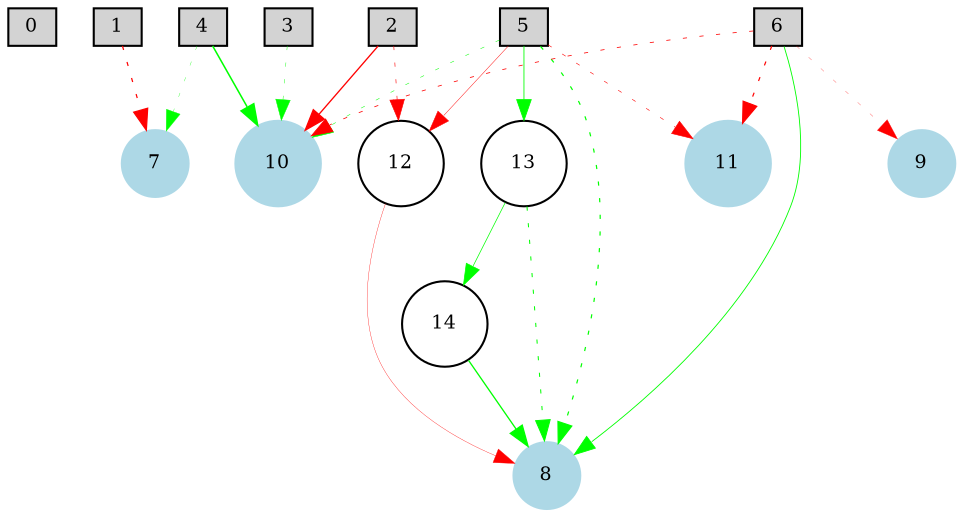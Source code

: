digraph {
	node [fontsize=9 height=0.2 shape=circle width=0.2]
		0 [shape=box style=filled]
		1 [shape=box style=filled]
		2 [shape=box style=filled]
		3 [shape=box style=filled]
		4 [shape=box style=filled]
		5 [shape=box style=filled]
		6 [shape=box style=filled]
		7 [color=lightblue style=filled]
		8 [color=lightblue style=filled]
		9 [color=lightblue style=filled]
		10 [color=lightblue style=filled]
		11 [color=lightblue style=filled]
			4 -> 10 [color=green penwidth=0.7381757341492606 style=solid]
			4 -> 7 [color=green penwidth=0.15441477749431556 style=dotted]
			5 -> 10 [color=green penwidth=0.23998401645009437 style=dotted]
			6 -> 8 [color=green penwidth=0.4200645892426129 style=solid]
			5 -> 11 [color=red penwidth=0.28083906700517436 style=dotted]
			13 -> 14 [color=green penwidth=0.339743360121484 style=solid]
			5 -> 12 [color=red penwidth=0.21586098117286445 style=solid]
			3 -> 10 [color=green penwidth=0.20730323537146977 style=dotted]
			6 -> 10 [color=red penwidth=0.3731577914479749 style=dotted]
			5 -> 13 [color=green penwidth=0.40429844313100205 style=solid]
			2 -> 10 [color=red penwidth=0.6346974465264643 style=solid]
			6 -> 11 [color=red penwidth=0.5757692341753557 style=dotted]
			2 -> 12 [color=red penwidth=0.29476418277719496 style=dotted]
			13 -> 8 [color=green penwidth=0.4880949172702401 style=dotted]
			1 -> 7 [color=red penwidth=0.5892729810927108 style=dotted]
			6 -> 9 [color=red penwidth=0.12754706178377587 style=dotted]
			14 -> 8 [color=green penwidth=0.6293120288674877 style=solid]
			5 -> 8 [color=green penwidth=0.5793209409008154 style=dotted]
			12 -> 8 [color=red penwidth=0.1624072646414711 style=solid]
}